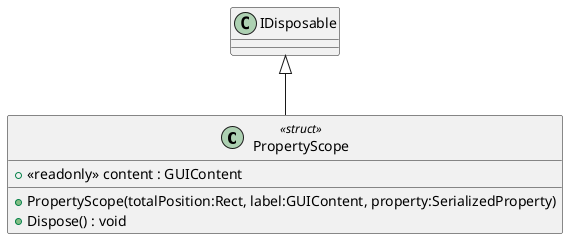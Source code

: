 @startuml
class PropertyScope <<struct>> {
    + <<readonly>> content : GUIContent
    + PropertyScope(totalPosition:Rect, label:GUIContent, property:SerializedProperty)
    + Dispose() : void
}
IDisposable <|-- PropertyScope
@enduml
